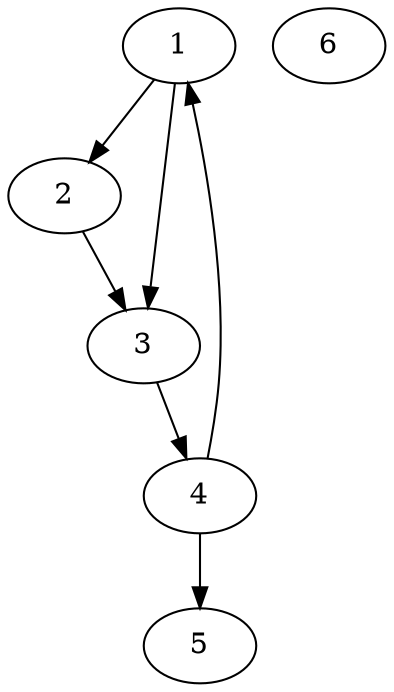 strict digraph G {
  1;
  2;
  3;
  4;
  5;
  6;
  1 -> 2;
  2 -> 3;
  3 -> 4;
  4 -> 1;
  1 -> 3;
  4 -> 5;
}
